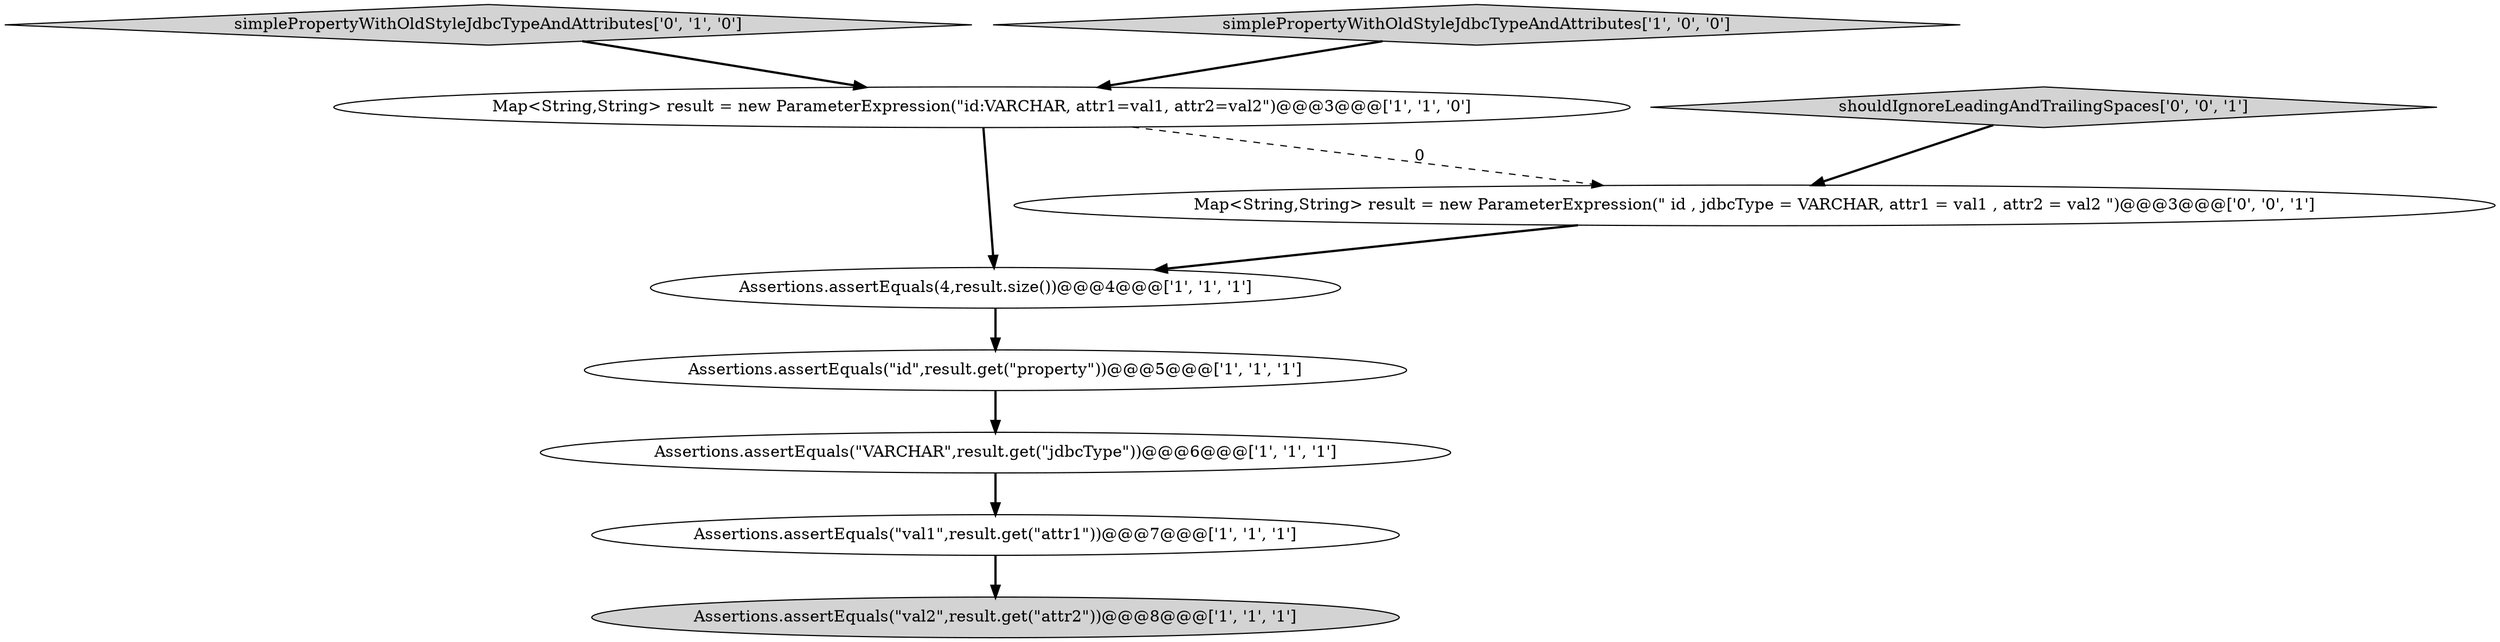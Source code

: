 digraph {
3 [style = filled, label = "Assertions.assertEquals(\"val1\",result.get(\"attr1\"))@@@7@@@['1', '1', '1']", fillcolor = white, shape = ellipse image = "AAA0AAABBB1BBB"];
5 [style = filled, label = "Assertions.assertEquals(\"id\",result.get(\"property\"))@@@5@@@['1', '1', '1']", fillcolor = white, shape = ellipse image = "AAA0AAABBB1BBB"];
7 [style = filled, label = "simplePropertyWithOldStyleJdbcTypeAndAttributes['0', '1', '0']", fillcolor = lightgray, shape = diamond image = "AAA0AAABBB2BBB"];
8 [style = filled, label = "Map<String,String> result = new ParameterExpression(\" id , jdbcType = VARCHAR, attr1 = val1 , attr2 = val2 \")@@@3@@@['0', '0', '1']", fillcolor = white, shape = ellipse image = "AAA0AAABBB3BBB"];
2 [style = filled, label = "Map<String,String> result = new ParameterExpression(\"id:VARCHAR, attr1=val1, attr2=val2\")@@@3@@@['1', '1', '0']", fillcolor = white, shape = ellipse image = "AAA0AAABBB1BBB"];
1 [style = filled, label = "Assertions.assertEquals(4,result.size())@@@4@@@['1', '1', '1']", fillcolor = white, shape = ellipse image = "AAA0AAABBB1BBB"];
4 [style = filled, label = "simplePropertyWithOldStyleJdbcTypeAndAttributes['1', '0', '0']", fillcolor = lightgray, shape = diamond image = "AAA0AAABBB1BBB"];
6 [style = filled, label = "Assertions.assertEquals(\"VARCHAR\",result.get(\"jdbcType\"))@@@6@@@['1', '1', '1']", fillcolor = white, shape = ellipse image = "AAA0AAABBB1BBB"];
0 [style = filled, label = "Assertions.assertEquals(\"val2\",result.get(\"attr2\"))@@@8@@@['1', '1', '1']", fillcolor = lightgray, shape = ellipse image = "AAA0AAABBB1BBB"];
9 [style = filled, label = "shouldIgnoreLeadingAndTrailingSpaces['0', '0', '1']", fillcolor = lightgray, shape = diamond image = "AAA0AAABBB3BBB"];
1->5 [style = bold, label=""];
8->1 [style = bold, label=""];
6->3 [style = bold, label=""];
4->2 [style = bold, label=""];
5->6 [style = bold, label=""];
9->8 [style = bold, label=""];
2->8 [style = dashed, label="0"];
7->2 [style = bold, label=""];
2->1 [style = bold, label=""];
3->0 [style = bold, label=""];
}
